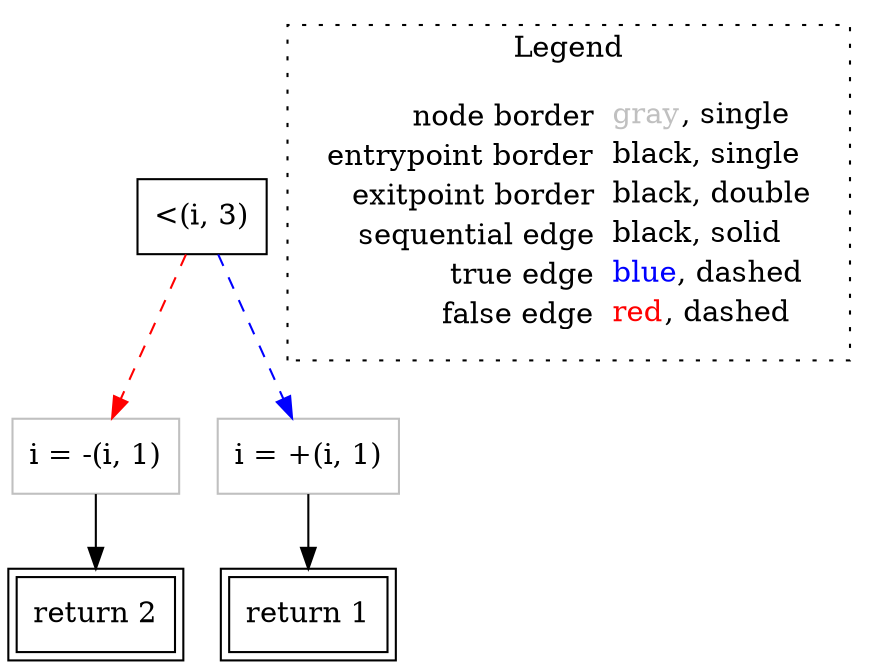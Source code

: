 digraph {
	"node0" [shape="rect",color="black",label=<&lt;(i, 3)>];
	"node1" [shape="rect",color="black",peripheries="2",label=<return 1>];
	"node2" [shape="rect",color="black",peripheries="2",label=<return 2>];
	"node3" [shape="rect",color="gray",label=<i = -(i, 1)>];
	"node4" [shape="rect",color="gray",label=<i = +(i, 1)>];
	"node0" -> "node3" [color="red",style="dashed"];
	"node0" -> "node4" [color="blue",style="dashed"];
	"node3" -> "node2" [color="black"];
	"node4" -> "node1" [color="black"];
subgraph cluster_legend {
	label="Legend";
	style=dotted;
	node [shape=plaintext];
	"legend" [label=<<table border="0" cellpadding="2" cellspacing="0" cellborder="0"><tr><td align="right">node border&nbsp;</td><td align="left"><font color="gray">gray</font>, single</td></tr><tr><td align="right">entrypoint border&nbsp;</td><td align="left"><font color="black">black</font>, single</td></tr><tr><td align="right">exitpoint border&nbsp;</td><td align="left"><font color="black">black</font>, double</td></tr><tr><td align="right">sequential edge&nbsp;</td><td align="left"><font color="black">black</font>, solid</td></tr><tr><td align="right">true edge&nbsp;</td><td align="left"><font color="blue">blue</font>, dashed</td></tr><tr><td align="right">false edge&nbsp;</td><td align="left"><font color="red">red</font>, dashed</td></tr></table>>];
}

}
